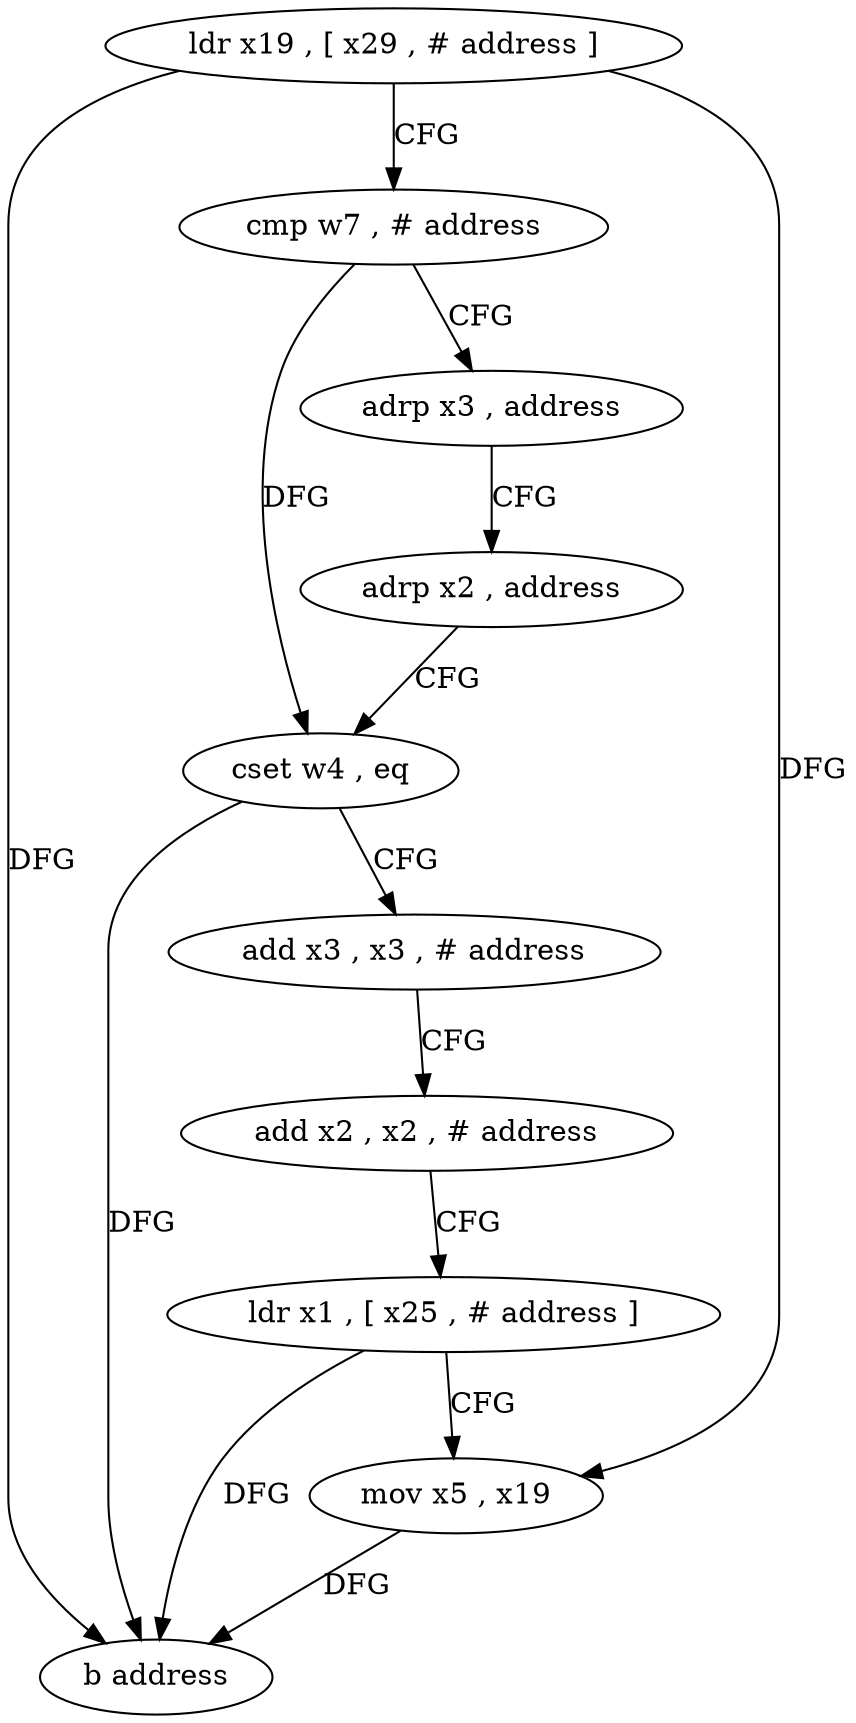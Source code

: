 digraph "func" {
"4273820" [label = "ldr x19 , [ x29 , # address ]" ]
"4273824" [label = "cmp w7 , # address" ]
"4273828" [label = "adrp x3 , address" ]
"4273832" [label = "adrp x2 , address" ]
"4273836" [label = "cset w4 , eq" ]
"4273840" [label = "add x3 , x3 , # address" ]
"4273844" [label = "add x2 , x2 , # address" ]
"4273848" [label = "ldr x1 , [ x25 , # address ]" ]
"4273852" [label = "mov x5 , x19" ]
"4273856" [label = "b address" ]
"4273820" -> "4273824" [ label = "CFG" ]
"4273820" -> "4273852" [ label = "DFG" ]
"4273820" -> "4273856" [ label = "DFG" ]
"4273824" -> "4273828" [ label = "CFG" ]
"4273824" -> "4273836" [ label = "DFG" ]
"4273828" -> "4273832" [ label = "CFG" ]
"4273832" -> "4273836" [ label = "CFG" ]
"4273836" -> "4273840" [ label = "CFG" ]
"4273836" -> "4273856" [ label = "DFG" ]
"4273840" -> "4273844" [ label = "CFG" ]
"4273844" -> "4273848" [ label = "CFG" ]
"4273848" -> "4273852" [ label = "CFG" ]
"4273848" -> "4273856" [ label = "DFG" ]
"4273852" -> "4273856" [ label = "DFG" ]
}
